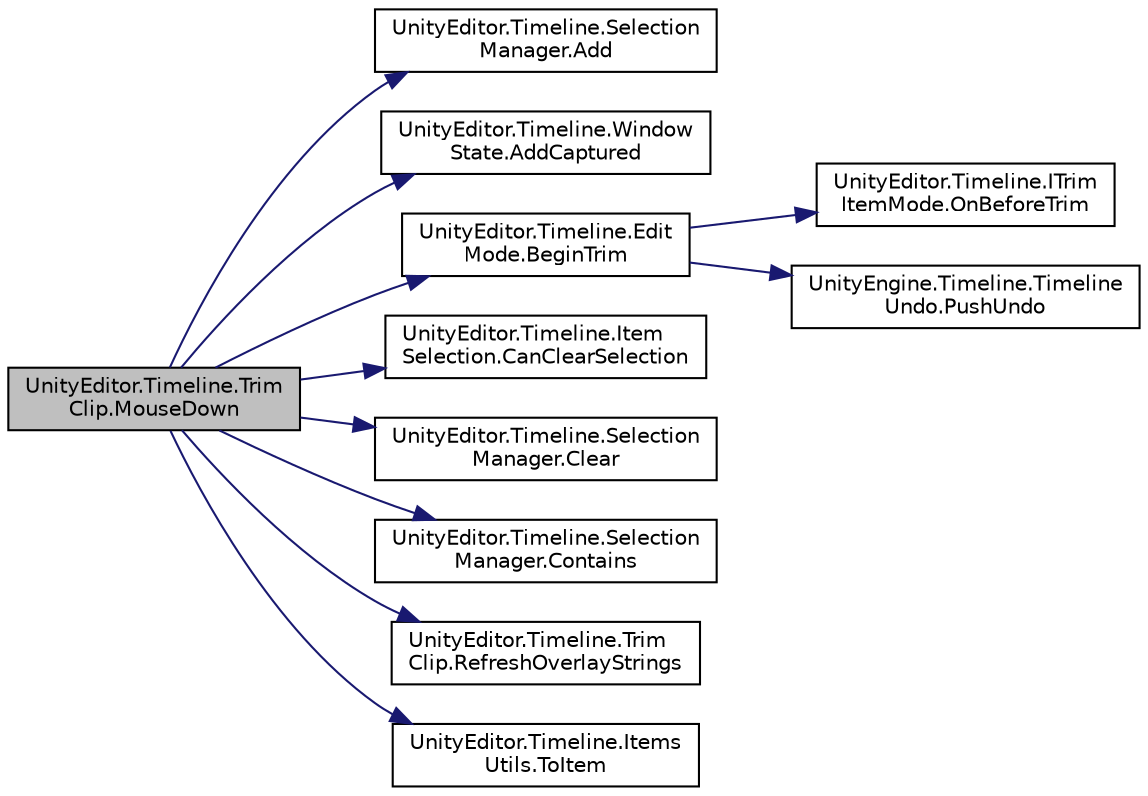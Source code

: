 digraph "UnityEditor.Timeline.TrimClip.MouseDown"
{
 // LATEX_PDF_SIZE
  edge [fontname="Helvetica",fontsize="10",labelfontname="Helvetica",labelfontsize="10"];
  node [fontname="Helvetica",fontsize="10",shape=record];
  rankdir="LR";
  Node1 [label="UnityEditor.Timeline.Trim\lClip.MouseDown",height=0.2,width=0.4,color="black", fillcolor="grey75", style="filled", fontcolor="black",tooltip=" "];
  Node1 -> Node2 [color="midnightblue",fontsize="10",style="solid",fontname="Helvetica"];
  Node2 [label="UnityEditor.Timeline.Selection\lManager.Add",height=0.2,width=0.4,color="black", fillcolor="white", style="filled",URL="$class_unity_editor_1_1_timeline_1_1_selection_manager.html#ac0ae8dcaf9f44d7be4fc61cc05f5110b",tooltip=" "];
  Node1 -> Node3 [color="midnightblue",fontsize="10",style="solid",fontname="Helvetica"];
  Node3 [label="UnityEditor.Timeline.Window\lState.AddCaptured",height=0.2,width=0.4,color="black", fillcolor="white", style="filled",URL="$class_unity_editor_1_1_timeline_1_1_window_state.html#aea2f15e02d1c279836c9147416a00fc8",tooltip=" "];
  Node1 -> Node4 [color="midnightblue",fontsize="10",style="solid",fontname="Helvetica"];
  Node4 [label="UnityEditor.Timeline.Edit\lMode.BeginTrim",height=0.2,width=0.4,color="black", fillcolor="white", style="filled",URL="$class_unity_editor_1_1_timeline_1_1_edit_mode.html#a3a7361505946383021944a0d1786bc1c",tooltip=" "];
  Node4 -> Node5 [color="midnightblue",fontsize="10",style="solid",fontname="Helvetica"];
  Node5 [label="UnityEditor.Timeline.ITrim\lItemMode.OnBeforeTrim",height=0.2,width=0.4,color="black", fillcolor="white", style="filled",URL="$interface_unity_editor_1_1_timeline_1_1_i_trim_item_mode.html#a8bd6b4b67820cdab1f2011b92933ef7a",tooltip=" "];
  Node4 -> Node6 [color="midnightblue",fontsize="10",style="solid",fontname="Helvetica"];
  Node6 [label="UnityEngine.Timeline.Timeline\lUndo.PushUndo",height=0.2,width=0.4,color="black", fillcolor="white", style="filled",URL="$class_unity_engine_1_1_timeline_1_1_timeline_undo.html#a2c45dda5e68a6de6f481aee4888b352c",tooltip=" "];
  Node1 -> Node7 [color="midnightblue",fontsize="10",style="solid",fontname="Helvetica"];
  Node7 [label="UnityEditor.Timeline.Item\lSelection.CanClearSelection",height=0.2,width=0.4,color="black", fillcolor="white", style="filled",URL="$class_unity_editor_1_1_timeline_1_1_item_selection.html#af9badc1edb526d2b9117722d678ce7bd",tooltip=" "];
  Node1 -> Node8 [color="midnightblue",fontsize="10",style="solid",fontname="Helvetica"];
  Node8 [label="UnityEditor.Timeline.Selection\lManager.Clear",height=0.2,width=0.4,color="black", fillcolor="white", style="filled",URL="$class_unity_editor_1_1_timeline_1_1_selection_manager.html#a587eb1360aef383023f0eb0c7fe0d3a9",tooltip=" "];
  Node1 -> Node9 [color="midnightblue",fontsize="10",style="solid",fontname="Helvetica"];
  Node9 [label="UnityEditor.Timeline.Selection\lManager.Contains",height=0.2,width=0.4,color="black", fillcolor="white", style="filled",URL="$class_unity_editor_1_1_timeline_1_1_selection_manager.html#ab57d9cab613d1e53d50db9a43db506ca",tooltip=" "];
  Node1 -> Node10 [color="midnightblue",fontsize="10",style="solid",fontname="Helvetica"];
  Node10 [label="UnityEditor.Timeline.Trim\lClip.RefreshOverlayStrings",height=0.2,width=0.4,color="black", fillcolor="white", style="filled",URL="$class_unity_editor_1_1_timeline_1_1_trim_clip.html#a5896d9cdbbf5f7580265a5614408f3fe",tooltip=" "];
  Node1 -> Node11 [color="midnightblue",fontsize="10",style="solid",fontname="Helvetica"];
  Node11 [label="UnityEditor.Timeline.Items\lUtils.ToItem",height=0.2,width=0.4,color="black", fillcolor="white", style="filled",URL="$class_unity_editor_1_1_timeline_1_1_items_utils.html#a0db9c7c96ef5089adfc89d4751569f66",tooltip=" "];
}
